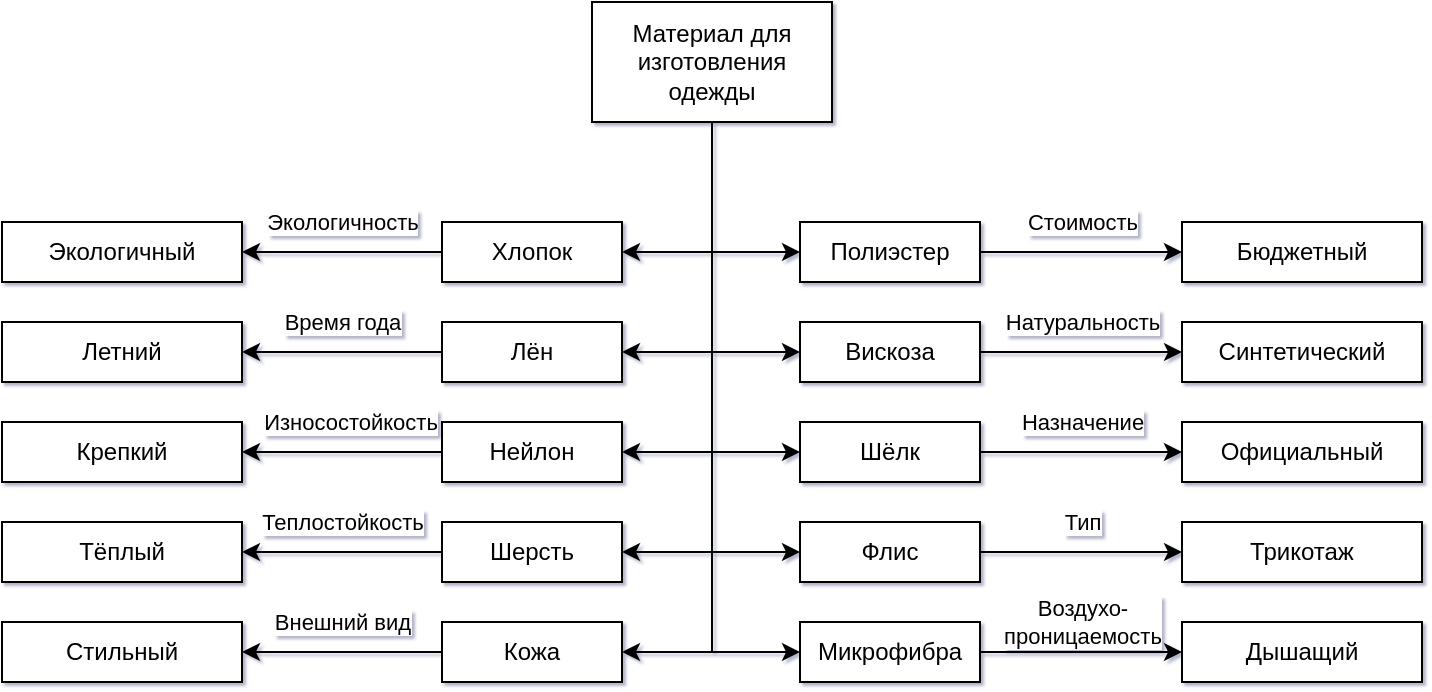 <mxfile version="26.2.14">
  <diagram name="Page-1" id="OrMcIECdRGnwhhb7v_us">
    <mxGraphModel dx="805" dy="693" grid="1" gridSize="10" guides="1" tooltips="1" connect="1" arrows="1" fold="1" page="1" pageScale="1" pageWidth="850" pageHeight="1100" background="none" math="0" shadow="1">
      <root>
        <mxCell id="0" />
        <mxCell id="1" parent="0" />
        <mxCell id="bLRw_3ASLH2XFujShBWV-13" style="edgeStyle=orthogonalEdgeStyle;rounded=0;orthogonalLoop=1;jettySize=auto;html=1;exitX=0.5;exitY=1;exitDx=0;exitDy=0;entryX=1;entryY=0.5;entryDx=0;entryDy=0;" edge="1" parent="1" source="bLRw_3ASLH2XFujShBWV-1" target="bLRw_3ASLH2XFujShBWV-2">
          <mxGeometry relative="1" as="geometry" />
        </mxCell>
        <mxCell id="bLRw_3ASLH2XFujShBWV-14" style="edgeStyle=orthogonalEdgeStyle;rounded=0;orthogonalLoop=1;jettySize=auto;html=1;exitX=0.5;exitY=1;exitDx=0;exitDy=0;entryX=1;entryY=0.5;entryDx=0;entryDy=0;" edge="1" parent="1" source="bLRw_3ASLH2XFujShBWV-1" target="bLRw_3ASLH2XFujShBWV-3">
          <mxGeometry relative="1" as="geometry" />
        </mxCell>
        <mxCell id="bLRw_3ASLH2XFujShBWV-15" style="edgeStyle=orthogonalEdgeStyle;rounded=0;orthogonalLoop=1;jettySize=auto;html=1;exitX=0.5;exitY=1;exitDx=0;exitDy=0;entryX=0;entryY=0.5;entryDx=0;entryDy=0;" edge="1" parent="1" source="bLRw_3ASLH2XFujShBWV-1" target="bLRw_3ASLH2XFujShBWV-7">
          <mxGeometry relative="1" as="geometry" />
        </mxCell>
        <mxCell id="bLRw_3ASLH2XFujShBWV-16" style="edgeStyle=orthogonalEdgeStyle;rounded=0;orthogonalLoop=1;jettySize=auto;html=1;exitX=0.5;exitY=1;exitDx=0;exitDy=0;entryX=0;entryY=0.5;entryDx=0;entryDy=0;" edge="1" parent="1" source="bLRw_3ASLH2XFujShBWV-1" target="bLRw_3ASLH2XFujShBWV-8">
          <mxGeometry relative="1" as="geometry" />
        </mxCell>
        <mxCell id="bLRw_3ASLH2XFujShBWV-17" style="edgeStyle=orthogonalEdgeStyle;rounded=0;orthogonalLoop=1;jettySize=auto;html=1;exitX=0.5;exitY=1;exitDx=0;exitDy=0;entryX=1;entryY=0.5;entryDx=0;entryDy=0;" edge="1" parent="1" source="bLRw_3ASLH2XFujShBWV-1" target="bLRw_3ASLH2XFujShBWV-4">
          <mxGeometry relative="1" as="geometry" />
        </mxCell>
        <mxCell id="bLRw_3ASLH2XFujShBWV-18" style="edgeStyle=orthogonalEdgeStyle;rounded=0;orthogonalLoop=1;jettySize=auto;html=1;exitX=0.5;exitY=1;exitDx=0;exitDy=0;entryX=0;entryY=0.5;entryDx=0;entryDy=0;" edge="1" parent="1" source="bLRw_3ASLH2XFujShBWV-1" target="bLRw_3ASLH2XFujShBWV-9">
          <mxGeometry relative="1" as="geometry" />
        </mxCell>
        <mxCell id="bLRw_3ASLH2XFujShBWV-19" style="edgeStyle=orthogonalEdgeStyle;rounded=0;orthogonalLoop=1;jettySize=auto;html=1;exitX=0.5;exitY=1;exitDx=0;exitDy=0;entryX=1;entryY=0.5;entryDx=0;entryDy=0;" edge="1" parent="1" source="bLRw_3ASLH2XFujShBWV-1" target="bLRw_3ASLH2XFujShBWV-5">
          <mxGeometry relative="1" as="geometry" />
        </mxCell>
        <mxCell id="bLRw_3ASLH2XFujShBWV-20" style="edgeStyle=orthogonalEdgeStyle;rounded=0;orthogonalLoop=1;jettySize=auto;html=1;exitX=0.5;exitY=1;exitDx=0;exitDy=0;entryX=0;entryY=0.5;entryDx=0;entryDy=0;" edge="1" parent="1" source="bLRw_3ASLH2XFujShBWV-1" target="bLRw_3ASLH2XFujShBWV-10">
          <mxGeometry relative="1" as="geometry" />
        </mxCell>
        <mxCell id="bLRw_3ASLH2XFujShBWV-21" style="edgeStyle=orthogonalEdgeStyle;rounded=0;orthogonalLoop=1;jettySize=auto;html=1;exitX=0.5;exitY=1;exitDx=0;exitDy=0;entryX=1;entryY=0.5;entryDx=0;entryDy=0;" edge="1" parent="1" source="bLRw_3ASLH2XFujShBWV-1" target="bLRw_3ASLH2XFujShBWV-6">
          <mxGeometry relative="1" as="geometry" />
        </mxCell>
        <mxCell id="bLRw_3ASLH2XFujShBWV-22" style="edgeStyle=orthogonalEdgeStyle;rounded=0;orthogonalLoop=1;jettySize=auto;html=1;exitX=0.5;exitY=1;exitDx=0;exitDy=0;entryX=0;entryY=0.5;entryDx=0;entryDy=0;" edge="1" parent="1" source="bLRw_3ASLH2XFujShBWV-1" target="bLRw_3ASLH2XFujShBWV-11">
          <mxGeometry relative="1" as="geometry" />
        </mxCell>
        <mxCell id="bLRw_3ASLH2XFujShBWV-1" value="Материал для изготовления одежды" style="rounded=0;whiteSpace=wrap;html=1;" vertex="1" parent="1">
          <mxGeometry x="365" y="50" width="120" height="60" as="geometry" />
        </mxCell>
        <mxCell id="bLRw_3ASLH2XFujShBWV-24" value="" style="edgeStyle=orthogonalEdgeStyle;rounded=0;orthogonalLoop=1;jettySize=auto;html=1;" edge="1" parent="1" source="bLRw_3ASLH2XFujShBWV-2" target="bLRw_3ASLH2XFujShBWV-23">
          <mxGeometry relative="1" as="geometry" />
        </mxCell>
        <mxCell id="bLRw_3ASLH2XFujShBWV-54" value="Экологичность" style="edgeLabel;html=1;align=center;verticalAlign=middle;resizable=0;points=[];" vertex="1" connectable="0" parent="bLRw_3ASLH2XFujShBWV-24">
          <mxGeometry x="0.14" relative="1" as="geometry">
            <mxPoint x="7" y="-15" as="offset" />
          </mxGeometry>
        </mxCell>
        <mxCell id="bLRw_3ASLH2XFujShBWV-2" value="Хлопок" style="rounded=0;whiteSpace=wrap;html=1;" vertex="1" parent="1">
          <mxGeometry x="290" y="160" width="90" height="30" as="geometry" />
        </mxCell>
        <mxCell id="bLRw_3ASLH2XFujShBWV-45" style="edgeStyle=orthogonalEdgeStyle;rounded=0;orthogonalLoop=1;jettySize=auto;html=1;exitX=0;exitY=0.5;exitDx=0;exitDy=0;entryX=1;entryY=0.5;entryDx=0;entryDy=0;" edge="1" parent="1" source="bLRw_3ASLH2XFujShBWV-3" target="bLRw_3ASLH2XFujShBWV-25">
          <mxGeometry relative="1" as="geometry" />
        </mxCell>
        <mxCell id="bLRw_3ASLH2XFujShBWV-59" value="Время года" style="edgeLabel;html=1;align=center;verticalAlign=middle;resizable=0;points=[];" vertex="1" connectable="0" parent="bLRw_3ASLH2XFujShBWV-45">
          <mxGeometry x="0.18" y="1" relative="1" as="geometry">
            <mxPoint x="9" y="-16" as="offset" />
          </mxGeometry>
        </mxCell>
        <mxCell id="bLRw_3ASLH2XFujShBWV-3" value="Лён" style="rounded=0;whiteSpace=wrap;html=1;" vertex="1" parent="1">
          <mxGeometry x="290" y="210" width="90" height="30" as="geometry" />
        </mxCell>
        <mxCell id="bLRw_3ASLH2XFujShBWV-46" style="edgeStyle=orthogonalEdgeStyle;rounded=0;orthogonalLoop=1;jettySize=auto;html=1;exitX=0;exitY=0.5;exitDx=0;exitDy=0;entryX=1;entryY=0.5;entryDx=0;entryDy=0;" edge="1" parent="1" source="bLRw_3ASLH2XFujShBWV-4" target="bLRw_3ASLH2XFujShBWV-26">
          <mxGeometry relative="1" as="geometry" />
        </mxCell>
        <mxCell id="bLRw_3ASLH2XFujShBWV-61" value="&lt;div&gt;Износостойкость&lt;/div&gt;" style="edgeLabel;html=1;align=center;verticalAlign=middle;resizable=0;points=[];" vertex="1" connectable="0" parent="bLRw_3ASLH2XFujShBWV-46">
          <mxGeometry x="-0.08" y="-1" relative="1" as="geometry">
            <mxPoint y="-14" as="offset" />
          </mxGeometry>
        </mxCell>
        <mxCell id="bLRw_3ASLH2XFujShBWV-4" value="Нейлон" style="rounded=0;whiteSpace=wrap;html=1;" vertex="1" parent="1">
          <mxGeometry x="290" y="260" width="90" height="30" as="geometry" />
        </mxCell>
        <mxCell id="bLRw_3ASLH2XFujShBWV-47" style="edgeStyle=orthogonalEdgeStyle;rounded=0;orthogonalLoop=1;jettySize=auto;html=1;exitX=0;exitY=0.5;exitDx=0;exitDy=0;entryX=1;entryY=0.5;entryDx=0;entryDy=0;" edge="1" parent="1" source="bLRw_3ASLH2XFujShBWV-5" target="bLRw_3ASLH2XFujShBWV-27">
          <mxGeometry relative="1" as="geometry" />
        </mxCell>
        <mxCell id="bLRw_3ASLH2XFujShBWV-62" value="&lt;div&gt;Теплостойкость&lt;/div&gt;" style="edgeLabel;html=1;align=center;verticalAlign=middle;resizable=0;points=[];" vertex="1" connectable="0" parent="bLRw_3ASLH2XFujShBWV-47">
          <mxGeometry x="-0.32" relative="1" as="geometry">
            <mxPoint x="-16" y="-15" as="offset" />
          </mxGeometry>
        </mxCell>
        <mxCell id="bLRw_3ASLH2XFujShBWV-5" value="Шерсть" style="rounded=0;whiteSpace=wrap;html=1;" vertex="1" parent="1">
          <mxGeometry x="290" y="310" width="90" height="30" as="geometry" />
        </mxCell>
        <mxCell id="bLRw_3ASLH2XFujShBWV-48" style="edgeStyle=orthogonalEdgeStyle;rounded=0;orthogonalLoop=1;jettySize=auto;html=1;exitX=0;exitY=0.5;exitDx=0;exitDy=0;entryX=1;entryY=0.5;entryDx=0;entryDy=0;" edge="1" parent="1" source="bLRw_3ASLH2XFujShBWV-6" target="bLRw_3ASLH2XFujShBWV-34">
          <mxGeometry relative="1" as="geometry" />
        </mxCell>
        <mxCell id="bLRw_3ASLH2XFujShBWV-58" value="Внешний вид" style="edgeLabel;html=1;align=center;verticalAlign=middle;resizable=0;points=[];" vertex="1" connectable="0" parent="bLRw_3ASLH2XFujShBWV-48">
          <mxGeometry x="0.38" y="1" relative="1" as="geometry">
            <mxPoint x="19" y="-16" as="offset" />
          </mxGeometry>
        </mxCell>
        <mxCell id="bLRw_3ASLH2XFujShBWV-6" value="Кожа" style="rounded=0;whiteSpace=wrap;html=1;" vertex="1" parent="1">
          <mxGeometry x="290" y="360" width="90" height="30" as="geometry" />
        </mxCell>
        <mxCell id="bLRw_3ASLH2XFujShBWV-53" style="edgeStyle=orthogonalEdgeStyle;rounded=0;orthogonalLoop=1;jettySize=auto;html=1;exitX=1;exitY=0.5;exitDx=0;exitDy=0;entryX=0;entryY=0.5;entryDx=0;entryDy=0;" edge="1" parent="1" source="bLRw_3ASLH2XFujShBWV-7" target="bLRw_3ASLH2XFujShBWV-32">
          <mxGeometry relative="1" as="geometry" />
        </mxCell>
        <mxCell id="bLRw_3ASLH2XFujShBWV-56" value="Стоимость" style="edgeLabel;html=1;align=center;verticalAlign=middle;resizable=0;points=[];" vertex="1" connectable="0" parent="bLRw_3ASLH2XFujShBWV-53">
          <mxGeometry x="-0.208" y="-1" relative="1" as="geometry">
            <mxPoint x="11" y="-16" as="offset" />
          </mxGeometry>
        </mxCell>
        <mxCell id="bLRw_3ASLH2XFujShBWV-7" value="Полиэстер" style="rounded=0;whiteSpace=wrap;html=1;" vertex="1" parent="1">
          <mxGeometry x="469" y="160" width="90" height="30" as="geometry" />
        </mxCell>
        <mxCell id="bLRw_3ASLH2XFujShBWV-52" style="edgeStyle=orthogonalEdgeStyle;rounded=0;orthogonalLoop=1;jettySize=auto;html=1;exitX=1;exitY=0.5;exitDx=0;exitDy=0;entryX=0;entryY=0.5;entryDx=0;entryDy=0;" edge="1" parent="1" source="bLRw_3ASLH2XFujShBWV-8" target="bLRw_3ASLH2XFujShBWV-31">
          <mxGeometry relative="1" as="geometry" />
        </mxCell>
        <mxCell id="bLRw_3ASLH2XFujShBWV-57" value="&lt;div&gt;Натуральность&lt;/div&gt;" style="edgeLabel;html=1;align=center;verticalAlign=middle;resizable=0;points=[];" vertex="1" connectable="0" parent="bLRw_3ASLH2XFujShBWV-52">
          <mxGeometry x="-0.168" y="-2" relative="1" as="geometry">
            <mxPoint x="9" y="-17" as="offset" />
          </mxGeometry>
        </mxCell>
        <mxCell id="bLRw_3ASLH2XFujShBWV-8" value="Вискоза" style="rounded=0;whiteSpace=wrap;html=1;" vertex="1" parent="1">
          <mxGeometry x="469" y="210" width="90" height="30" as="geometry" />
        </mxCell>
        <mxCell id="bLRw_3ASLH2XFujShBWV-51" style="edgeStyle=orthogonalEdgeStyle;rounded=0;orthogonalLoop=1;jettySize=auto;html=1;exitX=1;exitY=0.5;exitDx=0;exitDy=0;entryX=0;entryY=0.5;entryDx=0;entryDy=0;" edge="1" parent="1" source="bLRw_3ASLH2XFujShBWV-9" target="bLRw_3ASLH2XFujShBWV-30">
          <mxGeometry relative="1" as="geometry" />
        </mxCell>
        <mxCell id="bLRw_3ASLH2XFujShBWV-60" value="Назначение" style="edgeLabel;html=1;align=center;verticalAlign=middle;resizable=0;points=[];" vertex="1" connectable="0" parent="bLRw_3ASLH2XFujShBWV-51">
          <mxGeometry x="-0.188" y="4" relative="1" as="geometry">
            <mxPoint x="10" y="-11" as="offset" />
          </mxGeometry>
        </mxCell>
        <mxCell id="bLRw_3ASLH2XFujShBWV-9" value="Шёлк" style="rounded=0;whiteSpace=wrap;html=1;" vertex="1" parent="1">
          <mxGeometry x="469" y="260" width="90" height="30" as="geometry" />
        </mxCell>
        <mxCell id="bLRw_3ASLH2XFujShBWV-50" style="edgeStyle=orthogonalEdgeStyle;rounded=0;orthogonalLoop=1;jettySize=auto;html=1;exitX=1;exitY=0.5;exitDx=0;exitDy=0;entryX=0;entryY=0.5;entryDx=0;entryDy=0;" edge="1" parent="1" source="bLRw_3ASLH2XFujShBWV-10" target="bLRw_3ASLH2XFujShBWV-29">
          <mxGeometry relative="1" as="geometry" />
        </mxCell>
        <mxCell id="bLRw_3ASLH2XFujShBWV-55" value="Тип" style="edgeLabel;html=1;align=center;verticalAlign=middle;resizable=0;points=[];" vertex="1" connectable="0" parent="bLRw_3ASLH2XFujShBWV-50">
          <mxGeometry x="-0.247" y="-1" relative="1" as="geometry">
            <mxPoint x="13" y="-16" as="offset" />
          </mxGeometry>
        </mxCell>
        <mxCell id="bLRw_3ASLH2XFujShBWV-10" value="Флис" style="rounded=0;whiteSpace=wrap;html=1;" vertex="1" parent="1">
          <mxGeometry x="469" y="310" width="90" height="30" as="geometry" />
        </mxCell>
        <mxCell id="bLRw_3ASLH2XFujShBWV-49" value="&lt;div&gt;Воздухо-&lt;/div&gt;&lt;div&gt;проницаемость&lt;/div&gt;" style="edgeStyle=orthogonalEdgeStyle;rounded=0;orthogonalLoop=1;jettySize=auto;html=1;exitX=1;exitY=0.5;exitDx=0;exitDy=0;entryX=0;entryY=0.5;entryDx=0;entryDy=0;" edge="1" parent="1" source="bLRw_3ASLH2XFujShBWV-11" target="bLRw_3ASLH2XFujShBWV-28">
          <mxGeometry x="0.01" y="15" relative="1" as="geometry">
            <mxPoint as="offset" />
          </mxGeometry>
        </mxCell>
        <mxCell id="bLRw_3ASLH2XFujShBWV-11" value="Микрофибра" style="rounded=0;whiteSpace=wrap;html=1;" vertex="1" parent="1">
          <mxGeometry x="469" y="360" width="90" height="30" as="geometry" />
        </mxCell>
        <mxCell id="bLRw_3ASLH2XFujShBWV-23" value="" style="rounded=0;whiteSpace=wrap;html=1;" vertex="1" parent="1">
          <mxGeometry x="70" y="160" width="120" height="30" as="geometry" />
        </mxCell>
        <mxCell id="bLRw_3ASLH2XFujShBWV-25" value="Летний" style="rounded=0;whiteSpace=wrap;html=1;" vertex="1" parent="1">
          <mxGeometry x="70" y="210" width="120" height="30" as="geometry" />
        </mxCell>
        <mxCell id="bLRw_3ASLH2XFujShBWV-26" value="Крепкий" style="rounded=0;whiteSpace=wrap;html=1;" vertex="1" parent="1">
          <mxGeometry x="70" y="260" width="120" height="30" as="geometry" />
        </mxCell>
        <mxCell id="bLRw_3ASLH2XFujShBWV-27" value="Тёплый" style="rounded=0;whiteSpace=wrap;html=1;" vertex="1" parent="1">
          <mxGeometry x="70" y="310" width="120" height="30" as="geometry" />
        </mxCell>
        <mxCell id="bLRw_3ASLH2XFujShBWV-28" value="Дышащий" style="rounded=0;whiteSpace=wrap;html=1;" vertex="1" parent="1">
          <mxGeometry x="660" y="360" width="120" height="30" as="geometry" />
        </mxCell>
        <mxCell id="bLRw_3ASLH2XFujShBWV-29" value="Трикотаж" style="rounded=0;whiteSpace=wrap;html=1;" vertex="1" parent="1">
          <mxGeometry x="660" y="310" width="120" height="30" as="geometry" />
        </mxCell>
        <mxCell id="bLRw_3ASLH2XFujShBWV-30" value="Официальный" style="rounded=0;whiteSpace=wrap;html=1;" vertex="1" parent="1">
          <mxGeometry x="660" y="260" width="120" height="30" as="geometry" />
        </mxCell>
        <mxCell id="bLRw_3ASLH2XFujShBWV-31" value="Синтетический" style="rounded=0;whiteSpace=wrap;html=1;" vertex="1" parent="1">
          <mxGeometry x="660" y="210" width="120" height="30" as="geometry" />
        </mxCell>
        <mxCell id="bLRw_3ASLH2XFujShBWV-32" value="Бюджетный" style="rounded=0;whiteSpace=wrap;html=1;" vertex="1" parent="1">
          <mxGeometry x="660" y="160" width="120" height="30" as="geometry" />
        </mxCell>
        <mxCell id="bLRw_3ASLH2XFujShBWV-33" value="Экологичный" style="rounded=0;whiteSpace=wrap;html=1;" vertex="1" parent="1">
          <mxGeometry x="70" y="160" width="120" height="30" as="geometry" />
        </mxCell>
        <mxCell id="bLRw_3ASLH2XFujShBWV-34" value="Стильный" style="rounded=0;whiteSpace=wrap;html=1;" vertex="1" parent="1">
          <mxGeometry x="70" y="360" width="120" height="30" as="geometry" />
        </mxCell>
      </root>
    </mxGraphModel>
  </diagram>
</mxfile>
